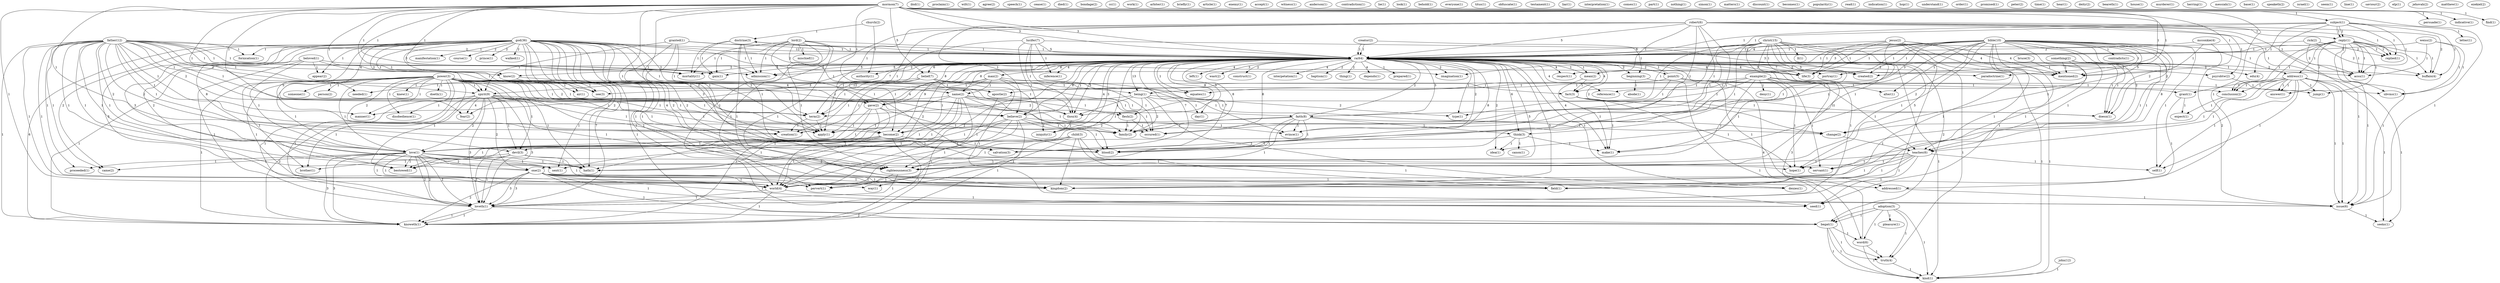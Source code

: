 digraph G {
  church [ label="church(2)" ];
  doctrine [ label="doctrine(3)" ];
  authority [ label="authority(1)" ];
  example [ label="example(2)" ];
  deny [ label="deny(1)" ];
  reference [ label="reference(1)" ];
  apostle [ label="apostle(2)" ];
  faith [ label="faith(8)" ];
  teaches [ label="teaches(6)" ];
  alter [ label="alter(1)" ];
  righteousness [ label="righteousness(3)" ];
  servant [ label="servant(1)" ];
  hope [ label="hope(1)" ];
  make [ label="make(1)" ];
  ibid [ label="ibid(1)" ];
  power [ label="power(3)" ];
  someone [ label="someone(1)" ];
  person [ label="person(2)" ];
  knew [ label="knew(1)" ];
  love [ label="love(3)" ];
  doeth [ label="doeth(1)" ];
  spirit [ label="spirit(9)" ];
  disobedience [ label="disobedience(1)" ];
  being [ label="being(1)" ];
  devil [ label="devil(3)" ];
  term [ label="term(2)" ];
  name [ label="name(2)" ];
  brother [ label="brother(1)" ];
  flesh [ label="flesh(2)" ];
  manner [ label="manner(1)" ];
  loveth [ label="loveth(1)" ];
  occured [ label="occured(1)" ];
  believe [ label="believe(2)" ];
  family [ label="family(2)" ];
  become [ label="become(2)" ];
  bestowed [ label="bestowed(1)" ];
  blood [ label="blood(2)" ];
  air [ label="air(1)" ];
  love [ label="love(1)" ];
  world [ label="world(4)" ];
  hath [ label="hath(1)" ];
  loveth [ label="loveth(1)" ];
  knoweth [ label="knoweth(1)" ];
  proclaim [ label="proclaim(1)" ];
  wilt [ label="wilt(1)" ];
  agree [ label="agree(2)" ];
  speech [ label="speech(1)" ];
  cease [ label="cease(1)" ];
  adoption [ label="adoption(3)" ];
  begat [ label="begat(1)" ];
  pleasure [ label="pleasure(1)" ];
  word [ label="word(6)" ];
  truth [ label="truth(4)" ];
  begat [ label="begat(1)" ];
  kind [ label="kind(1)" ];
  granted [ label="granted(1)" ];
  ra [ label="ra(1)" ];
  creation [ label="creation(1)" ];
  apply [ label="apply(1)" ];
  ra [ label="ra(64)" ];
  died [ label="died(1)" ];
  bondage [ label="bondage(2)" ];
  cc [ label="cc(1)" ];
  work [ label="work(1)" ];
  arbiter [ label="arbiter(1)" ];
  mormon [ label="mormon(7)" ];
  subject [ label="subject(1)" ];
  paradoctrine [ label="paradoctrine(1)" ];
  belief [ label="belief(7)" ];
  needed [ label="needed(1)" ];
  persuade [ label="persuade(1)" ];
  indicative [ label="indicative(1)" ];
  mortality [ label="mortality(1)" ];
  kingdom [ label="kingdom(2)" ];
  issue [ label="issue(6)" ];
  gain [ label="gain(1)" ];
  created [ label="created(2)" ];
  admission [ label="admission(1)" ];
  salvation [ label="salvation(3)" ];
  find [ label="find(1)" ];
  mentioned [ label="mentioned(2)" ];
  briefly [ label="briefly(1)" ];
  article [ label="article(1)" ];
  letter [ label="letter(1)" ];
  edu [ label="edu(4)" ];
  reply [ label="reply(1)" ];
  reply [ label="reply(1)" ];
  buffalo [ label="buffalo(4)" ];
  replied [ label="replied(1)" ];
  acsu [ label="acsu(1)" ];
  enemy [ label="enemy(1)" ];
  creator [ label="creator(2)" ];
  beginning [ label="beginning(3)" ];
  accept [ label="accept(1)" ];
  witness [ label="witness(1)" ];
  anderson [ label="anderson(1)" ];
  left [ label="left(1)" ];
  wast [ label="wast(2)" ];
  point [ label="point(5)" ];
  construct [ label="construct(1)" ];
  man [ label="man(2)" ];
  day [ label="day(1)" ];
  interpetation [ label="interpetation(1)" ];
  one [ label="one(2)" ];
  baptism [ label="baptism(1)" ];
  fear [ label="fear(2)" ];
  type [ label="type(1)" ];
  think [ label="think(3)" ];
  change [ label="change(2)" ];
  thing [ label="thing(1)" ];
  respect [ label="respect(1)" ];
  depends [ label="depends(1)" ];
  psyrobtw [ label="psyrobtw(2)" ];
  imagination [ label="imagination(1)" ];
  mean [ label="mean(2)" ];
  fact [ label="fact(3)" ];
  know [ label="know(2)" ];
  denies [ label="denies(1)" ];
  sent [ label="sent(1)" ];
  idea [ label="idea(1)" ];
  portray [ label="portray(1)" ];
  gave [ label="gave(2)" ];
  thou [ label="thou(4)" ];
  iniquity [ label="iniquity(1)" ];
  equates [ label="equates(1)" ];
  evince [ label="evince(1)" ];
  prepared [ label="prepared(1)" ];
  inference [ label="inference(1)" ];
  life [ label="life(3)" ];
  contradiction [ label="contradiction(1)" ];
  abode [ label="abode(1)" ];
  something [ label="something(2)" ];
  doesn [ label="doesn(1)" ];
  doesn [ label="doesn(1)" ];
  proceeded [ label="proceeded(1)" ];
  came [ label="came(2)" ];
  lie [ label="lie(1)" ];
  look [ label="look(1)" ];
  father [ label="father(12)" ];
  fornication [ label="fornication(1)" ];
  behold [ label="behold(1)" ];
  everyone [ label="everyone(1)" ];
  titus [ label="titus(1)" ];
  obfuscate [ label="obfuscate(1)" ];
  testament [ label="testament(1)" ];
  liar [ label="liar(1)" ];
  grant [ label="grant(1)" ];
  jump [ label="jump(1)" ];
  addressed [ label="addressed(1)" ];
  conclusion [ label="conclusion(2)" ];
  interpretation [ label="interpretation(1)" ];
  comes [ label="comes(1)" ];
  child [ label="child(3)" ];
  pervert [ label="pervert(1)" ];
  field [ label="field(1)" ];
  seed [ label="seed(1)" ];
  part [ label="part(1)" ];
  address [ label="address(2)" ];
  answer [ label="answer(1)" ];
  self [ label="self(1)" ];
  seeks [ label="seeks(1)" ];
  nothing [ label="nothing(1)" ];
  expect [ label="expect(1)" ];
  simon [ label="simon(1)" ];
  address [ label="address(1)" ];
  matters [ label="matters(1)" ];
  discount [ label="discount(1)" ];
  becomes [ label="becomes(1)" ];
  popularity [ label="popularity(1)" ];
  robert [ label="robert(6)" ];
  ubvms [ label="ubvms(1)" ];
  read [ label="read(1)" ];
  way [ label="way(1)" ];
  indication [ label="indication(1)" ];
  hop [ label="hop(1)" ];
  understand [ label="understand(1)" ];
  order [ label="order(1)" ];
  bible [ label="bible(10)" ];
  contradicts [ label="contradicts(1)" ];
  see [ label="see(3)" ];
  promised [ label="promised(1)" ];
  peter [ label="peter(2)" ];
  time [ label="time(1)" ];
  canon [ label="canon(1)" ];
  hear [ label="hear(1)" ];
  deity [ label="deity(2)" ];
  beareth [ label="beareth(1)" ];
  beloved [ label="beloved(1)" ];
  appear [ label="appear(2)" ];
  house [ label="house(1)" ];
  lord [ label="lord(2)" ];
  mischief [ label="mischief(1)" ];
  murderer [ label="murderer(1)" ];
  god [ label="god(36)" ];
  manifestation [ label="manifestation(1)" ];
  course [ label="course(1)" ];
  prince [ label="prince(1)" ];
  walked [ label="walked(1)" ];
  herring [ label="herring(1)" ];
  rick [ label="rick(2)" ];
  messiah [ label="messiah(1)" ];
  christ [ label="christ(15)" ];
  ll [ label="ll(1)" ];
  lucifer [ label="lucifer(7)" ];
  base [ label="base(1)" ];
  speaketh [ label="speaketh(2)" ];
  weiss [ label="weiss(1)" ];
  israel [ label="israel(1)" ];
  seem [ label="seem(1)" ];
  mcconkie [ label="mcconkie(4)" ];
  line [ label="line(1)" ];
  saviour [ label="saviour(2)" ];
  elp [ label="elp(1)" ];
  jesus [ label="jesus(22)" ];
  bruce [ label="bruce(3)" ];
  weiss [ label="weiss(2)" ];
  jehovah [ label="jehovah(2)" ];
  jesus [ label="jesus(2)" ];
  matthew [ label="matthew(1)" ];
  john [ label="john(12)" ];
  ezekiel [ label="ezekiel(2)" ];
  church -> doctrine [ label="1" ];
  church -> authority [ label="1" ];
  example -> deny [ label="1" ];
  example -> reference [ label="1" ];
  example -> apostle [ label="1" ];
  example -> faith [ label="1" ];
  example -> teaches [ label="1" ];
  example -> alter [ label="1" ];
  example -> righteousness [ label="1" ];
  example -> servant [ label="1" ];
  example -> hope [ label="1" ];
  example -> make [ label="1" ];
  power -> someone [ label="1" ];
  power -> person [ label="1" ];
  power -> knew [ label="1" ];
  power -> love [ label="1" ];
  power -> doeth [ label="1" ];
  power -> spirit [ label="1" ];
  power -> disobedience [ label="1" ];
  power -> being [ label="1" ];
  power -> devil [ label="1" ];
  power -> term [ label="1" ];
  power -> name [ label="2" ];
  power -> brother [ label="1" ];
  power -> flesh [ label="1" ];
  power -> manner [ label="1" ];
  power -> loveth [ label="1" ];
  power -> occured [ label="1" ];
  power -> believe [ label="2" ];
  power -> righteousness [ label="1" ];
  power -> family [ label="1" ];
  power -> become [ label="2" ];
  power -> bestowed [ label="1" ];
  power -> blood [ label="1" ];
  power -> air [ label="1" ];
  power -> love [ label="1" ];
  power -> world [ label="1" ];
  power -> hath [ label="1" ];
  power -> loveth [ label="1" ];
  power -> knoweth [ label="1" ];
  adoption -> begat [ label="1" ];
  adoption -> pleasure [ label="1" ];
  adoption -> word [ label="1" ];
  adoption -> truth [ label="1" ];
  adoption -> begat [ label="1" ];
  adoption -> kind [ label="1" ];
  granted -> ra [ label="1" ];
  granted -> spirit [ label="1" ];
  granted -> term [ label="1" ];
  granted -> creation [ label="1" ];
  granted -> apply [ label="1" ];
  granted -> ra [ label="1" ];
  begat -> word [ label="1" ];
  begat -> truth [ label="1" ];
  begat -> kind [ label="1" ];
  mormon -> subject [ label="1" ];
  mormon -> ra [ label="3" ];
  mormon -> paradoctrine [ label="1" ];
  mormon -> spirit [ label="1" ];
  mormon -> belief [ label="5" ];
  mormon -> term [ label="1" ];
  mormon -> creation [ label="1" ];
  mormon -> apostle [ label="1" ];
  mormon -> needed [ label="1" ];
  mormon -> persuade [ label="1" ];
  mormon -> indicative [ label="1" ];
  mormon -> mortality [ label="1" ];
  mormon -> kingdom [ label="1" ];
  mormon -> issue [ label="1" ];
  mormon -> apply [ label="1" ];
  mormon -> gain [ label="1" ];
  mormon -> created [ label="1" ];
  mormon -> ra [ label="3" ];
  mormon -> world [ label="1" ];
  mormon -> admission [ label="1" ];
  mormon -> salvation [ label="1" ];
  mormon -> find [ label="1" ];
  mormon -> mentioned [ label="1" ];
  subject -> ra [ label="1" ];
  subject -> letter [ label="1" ];
  subject -> edu [ label="1" ];
  subject -> reply [ label="1" ];
  subject -> reply [ label="1" ];
  subject -> buffalo [ label="1" ];
  subject -> replied [ label="1" ];
  subject -> issue [ label="1" ];
  subject -> acsu [ label="1" ];
  subject -> ra [ label="1" ];
  creator -> ra [ label="1" ];
  creator -> beginning [ label="1" ];
  creator -> ra [ label="1" ];
  ra -> beginning [ label="2" ];
  ra -> left [ label="4" ];
  ra -> paradoctrine [ label="2" ];
  ra -> wast [ label="3" ];
  ra -> edu [ label="2" ];
  ra -> spirit [ label="7" ];
  ra -> point [ label="2" ];
  ra -> belief [ label="6" ];
  ra -> construct [ label="2" ];
  ra -> being [ label="13" ];
  ra -> reference [ label="4" ];
  ra -> man [ label="8" ];
  ra -> term [ label="12" ];
  ra -> name [ label="8" ];
  ra -> flesh [ label="8" ];
  ra -> creation [ label="4" ];
  ra -> day [ label="3" ];
  ra -> interpetation [ label="4" ];
  ra -> one [ label="5" ];
  ra -> faith [ label="3" ];
  ra -> baptism [ label="2" ];
  ra -> fear [ label="3" ];
  ra -> type [ label="1" ];
  ra -> think [ label="6" ];
  ra -> word [ label="4" ];
  ra -> change [ label="2" ];
  ra -> occured [ label="8" ];
  ra -> doctrine [ label="1" ];
  ra -> thing [ label="2" ];
  ra -> respect [ label="4" ];
  ra -> depends [ label="4" ];
  ra -> believe [ label="8" ];
  ra -> psyrobtw [ label="1" ];
  ra -> imagination [ label="2" ];
  ra -> mean [ label="1" ];
  ra -> family [ label="8" ];
  ra -> become [ label="9" ];
  ra -> fact [ label="4" ];
  ra -> know [ label="2" ];
  ra -> denies [ label="1" ];
  ra -> sent [ label="2" ];
  ra -> idea [ label="2" ];
  ra -> buffalo [ label="2" ];
  ra -> portray [ label="3" ];
  ra -> authority [ label="2" ];
  ra -> mortality [ label="5" ];
  ra -> gave [ label="8" ];
  ra -> thou [ label="5" ];
  ra -> iniquity [ label="3" ];
  ra -> blood [ label="8" ];
  ra -> kingdom [ label="5" ];
  ra -> equates [ label="1" ];
  ra -> make [ label="4" ];
  ra -> evince [ label="2" ];
  ra -> apply [ label="4" ];
  ra -> gain [ label="5" ];
  ra -> prepared [ label="1" ];
  ra -> acsu [ label="1" ];
  ra -> inference [ label="4" ];
  ra -> created [ label="7" ];
  ra -> world [ label="2" ];
  ra -> admission [ label="5" ];
  ra -> salvation [ label="7" ];
  ra -> mentioned [ label="3" ];
  ra -> life [ label="4" ];
  beginning -> abode [ label="1" ];
  beginning -> truth [ label="1" ];
  something -> change [ label="1" ];
  something -> teaches [ label="1" ];
  something -> doesn [ label="1" ];
  something -> doesn [ label="1" ];
  something -> mentioned [ label="1" ];
  love -> proceeded [ label="1" ];
  love -> one [ label="2" ];
  love -> loveth [ label="2" ];
  love -> bestowed [ label="1" ];
  love -> sent [ label="1" ];
  love -> came [ label="1" ];
  love -> world [ label="1" ];
  love -> hath [ label="1" ];
  love -> loveth [ label="2" ];
  love -> knoweth [ label="3" ];
  father -> spirit [ label="2" ];
  father -> devil [ label="2" ];
  father -> name [ label="1" ];
  father -> manner [ label="1" ];
  father -> proceeded [ label="1" ];
  father -> one [ label="1" ];
  father -> fear [ label="2" ];
  father -> believe [ label="1" ];
  father -> become [ label="1" ];
  father -> bestowed [ label="1" ];
  father -> sent [ label="1" ];
  father -> came [ label="1" ];
  father -> mortality [ label="1" ];
  father -> gave [ label="1" ];
  father -> kingdom [ label="1" ];
  father -> gain [ label="1" ];
  father -> love [ label="2" ];
  father -> ra [ label="2" ];
  father -> world [ label="1" ];
  father -> fornication [ label="1" ];
  father -> hath [ label="1" ];
  father -> knoweth [ label="1" ];
  father -> admission [ label="1" ];
  father -> salvation [ label="1" ];
  spirit -> disobedience [ label="1" ];
  spirit -> devil [ label="1" ];
  spirit -> term [ label="1" ];
  spirit -> brother [ label="1" ];
  spirit -> creation [ label="1" ];
  spirit -> one [ label="2" ];
  spirit -> fear [ label="4" ];
  spirit -> loveth [ label="3" ];
  spirit -> righteousness [ label="1" ];
  spirit -> apply [ label="1" ];
  spirit -> love [ label="2" ];
  spirit -> loveth [ label="3" ];
  spirit -> knoweth [ label="2" ];
  point -> being [ label="1" ];
  point -> grant [ label="1" ];
  point -> jump [ label="1" ];
  point -> addressed [ label="1" ];
  point -> type [ label="1" ];
  point -> conclusion [ label="1" ];
  point -> equates [ label="1" ];
  point -> ra [ label="1" ];
  belief -> term [ label="1" ];
  belief -> creation [ label="1" ];
  belief -> apostle [ label="1" ];
  belief -> needed [ label="1" ];
  belief -> change [ label="1" ];
  belief -> issue [ label="1" ];
  belief -> evince [ label="1" ];
  belief -> apply [ label="1" ];
  child -> devil [ label="1" ];
  child -> righteousness [ label="1" ];
  child -> pervert [ label="1" ];
  child -> kingdom [ label="1" ];
  child -> field [ label="1" ];
  child -> world [ label="1" ];
  child -> seed [ label="1" ];
  being -> term [ label="2" ];
  being -> day [ label="1" ];
  being -> type [ label="2" ];
  being -> family [ label="2" ];
  being -> denies [ label="2" ];
  being -> thou [ label="1" ];
  being -> iniquity [ label="1" ];
  address -> grant [ label="1" ];
  address -> jump [ label="1" ];
  address -> teaches [ label="1" ];
  address -> answer [ label="1" ];
  address -> self [ label="1" ];
  address -> conclusion [ label="1" ];
  address -> issue [ label="1" ];
  address -> seeks [ label="1" ];
  grant -> addressed [ label="1" ];
  grant -> expect [ label="1" ];
  devil -> brother [ label="1" ];
  devil -> loveth [ label="1" ];
  devil -> righteousness [ label="2" ];
  devil -> pervert [ label="1" ];
  devil -> loveth [ label="1" ];
  man -> term [ label="1" ];
  man -> name [ label="1" ];
  man -> occured [ label="1" ];
  man -> believe [ label="1" ];
  man -> family [ label="1" ];
  man -> become [ label="1" ];
  man -> gave [ label="1" ];
  reply -> jump [ label="1" ];
  reply -> address [ label="1" ];
  reply -> answer [ label="1" ];
  reply -> buffalo [ label="1" ];
  reply -> replied [ label="1" ];
  reply -> conclusion [ label="1" ];
  reply -> issue [ label="1" ];
  reply -> acsu [ label="1" ];
  reply -> ra [ label="1" ];
  term -> creation [ label="1" ];
  term -> apply [ label="1" ];
  name -> flesh [ label="1" ];
  name -> manner [ label="1" ];
  name -> occured [ label="1" ];
  name -> family [ label="1" ];
  name -> bestowed [ label="1" ];
  name -> blood [ label="1" ];
  name -> love [ label="1" ];
  name -> world [ label="1" ];
  name -> hath [ label="1" ];
  name -> knoweth [ label="1" ];
  flesh -> occured [ label="1" ];
  flesh -> family [ label="1" ];
  apostle -> faith [ label="1" ];
  apostle -> righteousness [ label="1" ];
  robert -> occured [ label="1" ];
  robert -> reply [ label="1" ];
  robert -> respect [ label="1" ];
  robert -> believe [ label="1" ];
  robert -> psyrobtw [ label="1" ];
  robert -> family [ label="1" ];
  robert -> become [ label="1" ];
  robert -> buffalo [ label="2" ];
  robert -> replied [ label="1" ];
  robert -> gave [ label="1" ];
  robert -> blood [ label="1" ];
  robert -> acsu [ label="1" ];
  robert -> ra [ label="5" ];
  robert -> world [ label="1" ];
  robert -> ubvms [ label="1" ];
  one -> way [ label="1" ];
  one -> addressed [ label="1" ];
  one -> loveth [ label="3" ];
  one -> denies [ label="1" ];
  one -> begat [ label="1" ];
  one -> kingdom [ label="1" ];
  one -> issue [ label="1" ];
  one -> field [ label="1" ];
  one -> world [ label="1" ];
  one -> loveth [ label="3" ];
  one -> knoweth [ label="2" ];
  one -> seed [ label="1" ];
  faith -> way [ label="1" ];
  faith -> think [ label="1" ];
  faith -> change [ label="1" ];
  faith -> righteousness [ label="1" ];
  faith -> family [ label="2" ];
  faith -> become [ label="1" ];
  faith -> blood [ label="1" ];
  faith -> evince [ label="1" ];
  faith -> ra [ label="2" ];
  addressed -> issue [ label="1" ];
  bible -> think [ label="2" ];
  bible -> address [ label="1" ];
  bible -> change [ label="2" ];
  bible -> teaches [ label="8" ];
  bible -> alter [ label="1" ];
  bible -> self [ label="1" ];
  bible -> righteousness [ label="1" ];
  bible -> servant [ label="1" ];
  bible -> imagination [ label="1" ];
  bible -> mean [ label="3" ];
  bible -> fact [ label="5" ];
  bible -> contradicts [ label="1" ];
  bible -> portray [ label="1" ];
  bible -> hope [ label="1" ];
  bible -> kingdom [ label="1" ];
  bible -> make [ label="2" ];
  bible -> doesn [ label="2" ];
  bible -> field [ label="1" ];
  bible -> created [ label="1" ];
  bible -> ra [ label="4" ];
  bible -> world [ label="1" ];
  bible -> doesn [ label="2" ];
  bible -> seed [ label="1" ];
  bible -> see [ label="3" ];
  bible -> mentioned [ label="1" ];
  bible -> life [ label="1" ];
  think -> idea [ label="1" ];
  think -> canon [ label="1" ];
  think -> make [ label="1" ];
  think -> salvation [ label="1" ];
  word -> truth [ label="1" ];
  word -> ra [ label="3" ];
  word -> kind [ label="1" ];
  loveth -> begat [ label="2" ];
  loveth -> knoweth [ label="1" ];
  address -> teaches [ label="1" ];
  address -> answer [ label="1" ];
  address -> self [ label="1" ];
  address -> conclusion [ label="1" ];
  address -> issue [ label="1" ];
  address -> seeks [ label="1" ];
  change -> teaches [ label="1" ];
  doctrine -> mortality [ label="1" ];
  doctrine -> kingdom [ label="1" ];
  doctrine -> gain [ label="1" ];
  doctrine -> ra [ label="1" ];
  doctrine -> admission [ label="1" ];
  doctrine -> salvation [ label="1" ];
  teaches -> self [ label="1" ];
  teaches -> righteousness [ label="1" ];
  teaches -> servant [ label="1" ];
  teaches -> hope [ label="1" ];
  teaches -> kingdom [ label="1" ];
  teaches -> field [ label="1" ];
  teaches -> world [ label="1" ];
  teaches -> seed [ label="1" ];
  beloved -> appear [ label="1" ];
  beloved -> know [ label="1" ];
  beloved -> love [ label="1" ];
  beloved -> loveth [ label="1" ];
  beloved -> knoweth [ label="1" ];
  beloved -> see [ label="1" ];
  reply -> buffalo [ label="1" ];
  reply -> replied [ label="1" ];
  reply -> conclusion [ label="1" ];
  reply -> issue [ label="1" ];
  reply -> acsu [ label="1" ];
  reply -> ra [ label="1" ];
  lord -> righteousness [ label="1" ];
  lord -> pervert [ label="1" ];
  lord -> mortality [ label="1" ];
  lord -> thou [ label="1" ];
  lord -> kingdom [ label="1" ];
  lord -> gain [ label="1" ];
  lord -> mischief [ label="1" ];
  lord -> ra [ label="1" ];
  lord -> admission [ label="1" ];
  lord -> salvation [ label="1" ];
  believe -> family [ label="1" ];
  believe -> bestowed [ label="1" ];
  believe -> blood [ label="1" ];
  believe -> evince [ label="1" ];
  believe -> love [ label="1" ];
  believe -> ra [ label="1" ];
  believe -> world [ label="1" ];
  believe -> hath [ label="1" ];
  believe -> knoweth [ label="1" ];
  god -> righteousness [ label="4" ];
  god -> servant [ label="2" ];
  god -> imagination [ label="1" ];
  god -> appear [ label="1" ];
  god -> family [ label="4" ];
  god -> become [ label="5" ];
  god -> fact [ label="2" ];
  god -> know [ label="3" ];
  god -> bestowed [ label="2" ];
  god -> sent [ label="3" ];
  god -> came [ label="2" ];
  god -> hope [ label="2" ];
  god -> gave [ label="4" ];
  god -> begat [ label="1" ];
  god -> manifestation [ label="1" ];
  god -> thou [ label="1" ];
  god -> blood [ label="3" ];
  god -> kingdom [ label="1" ];
  god -> course [ label="2" ];
  god -> apply [ label="2" ];
  god -> air [ label="2" ];
  god -> field [ label="1" ];
  god -> prince [ label="2" ];
  god -> love [ label="8" ];
  god -> ra [ label="12" ];
  god -> world [ label="5" ];
  god -> fornication [ label="1" ];
  god -> hath [ label="2" ];
  god -> loveth [ label="7" ];
  god -> knoweth [ label="6" ];
  god -> seed [ label="1" ];
  god -> walked [ label="2" ];
  god -> see [ label="1" ];
  god -> life [ label="2" ];
  rick -> buffalo [ label="2" ];
  rick -> replied [ label="2" ];
  rick -> acsu [ label="2" ];
  rick -> ra [ label="2" ];
  psyrobtw -> ubvms [ label="1" ];
  righteousness -> pervert [ label="1" ];
  righteousness -> loveth [ label="1" ];
  mean -> fact [ label="1" ];
  mean -> make [ label="1" ];
  mean -> ra [ label="1" ];
  become -> bestowed [ label="1" ];
  become -> blood [ label="1" ];
  become -> love [ label="1" ];
  become -> world [ label="1" ];
  become -> hath [ label="1" ];
  become -> knoweth [ label="1" ];
  fact -> hope [ label="1" ];
  fact -> make [ label="1" ];
  fact -> doesn [ label="1" ];
  fact -> doesn [ label="1" ];
  know -> sent [ label="1" ];
  know -> thou [ label="1" ];
  know -> see [ label="1" ];
  christ -> sent [ label="1" ];
  christ -> idea [ label="1" ];
  christ -> truth [ label="1" ];
  christ -> hope [ label="5" ];
  christ -> ll [ label="1" ];
  christ -> begat [ label="2" ];
  christ -> thou [ label="1" ];
  christ -> blood [ label="1" ];
  christ -> evince [ label="1" ];
  christ -> apply [ label="1" ];
  christ -> ra [ label="6" ];
  christ -> loveth [ label="1" ];
  christ -> salvation [ label="1" ];
  christ -> kind [ label="1" ];
  christ -> life [ label="1" ];
  lucifer -> thou [ label="1" ];
  lucifer -> iniquity [ label="1" ];
  lucifer -> equates [ label="1" ];
  lucifer -> apply [ label="1" ];
  lucifer -> inference [ label="1" ];
  lucifer -> created [ label="3" ];
  lucifer -> ra [ label="5" ];
  truth -> kind [ label="1" ];
  conclusion -> expect [ label="1" ];
  weiss -> acsu [ label="1" ];
  weiss -> ra [ label="2" ];
  weiss -> ubvms [ label="1" ];
  gave -> blood [ label="1" ];
  gave -> love [ label="1" ];
  gave -> world [ label="1" ];
  gave -> hath [ label="1" ];
  gave -> knoweth [ label="1" ];
  begat -> kind [ label="1" ];
  thou -> iniquity [ label="2" ];
  mcconkie -> issue [ label="2" ];
  mcconkie -> ra [ label="1" ];
  mcconkie -> mentioned [ label="1" ];
  issue -> seeks [ label="1" ];
  jesus -> love [ label="1" ];
  jesus -> ra [ label="11" ];
  jesus -> loveth [ label="1" ];
  jesus -> kind [ label="1" ];
  jesus -> mentioned [ label="4" ];
  jesus -> life [ label="1" ];
  love -> world [ label="1" ];
  love -> hath [ label="1" ];
  love -> loveth [ label="2" ];
  love -> knoweth [ label="3" ];
  ra -> world [ label="2" ];
  ra -> admission [ label="5" ];
  ra -> salvation [ label="7" ];
  ra -> mentioned [ label="3" ];
  ra -> life [ label="4" ];
  world -> loveth [ label="1" ];
  world -> knoweth [ label="1" ];
  world -> seed [ label="1" ];
  loveth -> knoweth [ label="1" ];
  bruce -> mentioned [ label="1" ];
  weiss -> ubvms [ label="1" ];
  jesus -> kind [ label="1" ];
  jesus -> mentioned [ label="4" ];
  jesus -> life [ label="1" ];
  john -> kind [ label="1" ];
}
